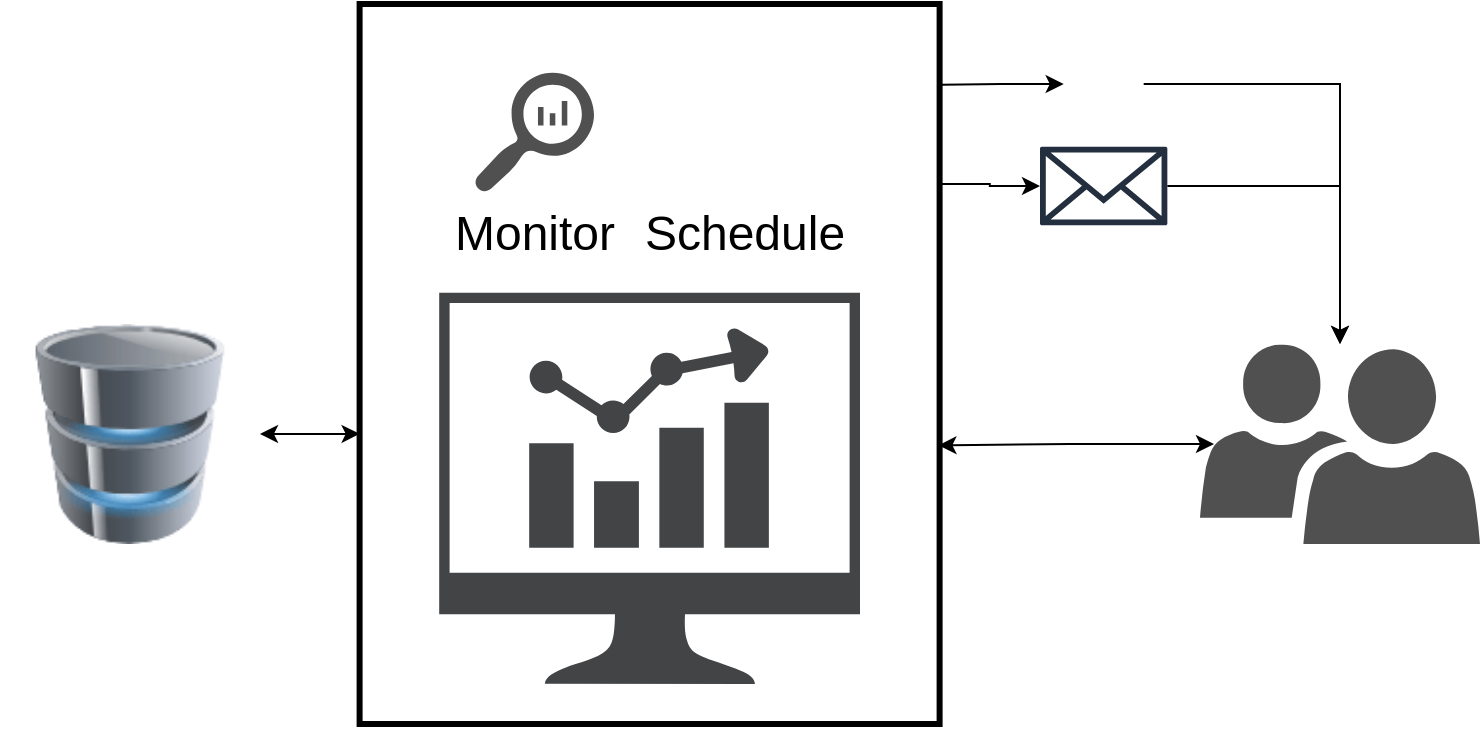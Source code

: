 <mxfile version="14.9.8"><diagram id="1Ez3Qo2CklmSVUsuP3p1" name="Page-1"><mxGraphModel dx="959" dy="690" grid="1" gridSize="10" guides="1" tooltips="1" connect="1" arrows="1" fold="1" page="1" pageScale="1" pageWidth="827" pageHeight="1169" math="0" shadow="0"><root><mxCell id="0"/><mxCell id="1" parent="0"/><mxCell id="BkUO9eLpbJUgAx778UV3-28" style="edgeStyle=orthogonalEdgeStyle;rounded=0;orthogonalLoop=1;jettySize=auto;html=1;exitX=1;exitY=0.25;exitDx=0;exitDy=0;startArrow=none;startFill=0;" edge="1" parent="1" source="BkUO9eLpbJUgAx778UV3-27" target="BkUO9eLpbJUgAx778UV3-4"><mxGeometry relative="1" as="geometry"/></mxCell><mxCell id="BkUO9eLpbJUgAx778UV3-27" value="" style="rounded=0;whiteSpace=wrap;html=1;strokeWidth=3;" vertex="1" parent="1"><mxGeometry x="199.8" y="120" width="290" height="360" as="geometry"/></mxCell><mxCell id="BkUO9eLpbJUgAx778UV3-1" value="" style="pointerEvents=1;shadow=0;dashed=0;html=1;strokeColor=none;fillColor=#434445;aspect=fixed;labelPosition=center;verticalLabelPosition=bottom;verticalAlign=top;align=center;outlineConnect=0;shape=mxgraph.vvd.nsx_dashboard;" vertex="1" parent="1"><mxGeometry x="239.6" y="264.33" width="210.4" height="195.67" as="geometry"/></mxCell><mxCell id="BkUO9eLpbJUgAx778UV3-30" style="edgeStyle=orthogonalEdgeStyle;rounded=0;orthogonalLoop=1;jettySize=auto;html=1;entryX=0;entryY=0.597;entryDx=0;entryDy=0;entryPerimeter=0;startArrow=classic;startFill=1;" edge="1" parent="1" source="BkUO9eLpbJUgAx778UV3-2" target="BkUO9eLpbJUgAx778UV3-27"><mxGeometry relative="1" as="geometry"/></mxCell><mxCell id="BkUO9eLpbJUgAx778UV3-2" value="" style="image;html=1;image=img/lib/clip_art/computers/Database_128x128.png" vertex="1" parent="1"><mxGeometry x="20" y="280.0" width="130" height="110" as="geometry"/></mxCell><mxCell id="BkUO9eLpbJUgAx778UV3-3" value="&lt;font style=&quot;font-size: 24px&quot;&gt;Schedule&lt;/font&gt;" style="shape=image;html=1;verticalAlign=top;verticalLabelPosition=bottom;labelBackgroundColor=#ffffff;imageAspect=0;aspect=fixed;image=https://cdn4.iconfinder.com/data/icons/ionicons/512/icon-ios7-clock-outline-128.png" vertex="1" parent="1"><mxGeometry x="362" y="154.33" width="60" height="60" as="geometry"/></mxCell><mxCell id="BkUO9eLpbJUgAx778UV3-9" style="edgeStyle=orthogonalEdgeStyle;rounded=0;orthogonalLoop=1;jettySize=auto;html=1;entryX=0.5;entryY=0;entryDx=0;entryDy=0;entryPerimeter=0;" edge="1" parent="1" source="BkUO9eLpbJUgAx778UV3-4" target="BkUO9eLpbJUgAx778UV3-5"><mxGeometry relative="1" as="geometry"/></mxCell><mxCell id="BkUO9eLpbJUgAx778UV3-4" value="" style="outlineConnect=0;fontColor=#232F3E;gradientColor=none;fillColor=#232F3E;strokeColor=none;dashed=0;verticalLabelPosition=bottom;verticalAlign=top;align=center;html=1;fontSize=12;fontStyle=0;aspect=fixed;pointerEvents=1;shape=mxgraph.aws4.email_2;" vertex="1" parent="1"><mxGeometry x="540" y="191" width="63.67" height="40" as="geometry"/></mxCell><mxCell id="BkUO9eLpbJUgAx778UV3-29" style="edgeStyle=orthogonalEdgeStyle;rounded=0;orthogonalLoop=1;jettySize=auto;html=1;exitX=0.05;exitY=0.5;exitDx=0;exitDy=0;exitPerimeter=0;entryX=0.998;entryY=0.613;entryDx=0;entryDy=0;entryPerimeter=0;startArrow=classic;startFill=1;" edge="1" parent="1" source="BkUO9eLpbJUgAx778UV3-5" target="BkUO9eLpbJUgAx778UV3-27"><mxGeometry relative="1" as="geometry"/></mxCell><mxCell id="BkUO9eLpbJUgAx778UV3-5" value="" style="pointerEvents=1;shadow=0;dashed=0;html=1;strokeColor=none;labelPosition=center;verticalLabelPosition=bottom;verticalAlign=top;align=center;fillColor=#505050;shape=mxgraph.mscae.intune.user_group" vertex="1" parent="1"><mxGeometry x="620" y="290.0" width="140" height="100" as="geometry"/></mxCell><mxCell id="BkUO9eLpbJUgAx778UV3-12" value="&lt;font style=&quot;font-size: 24px&quot;&gt;Monitor&lt;/font&gt;" style="pointerEvents=1;shadow=0;dashed=0;html=1;strokeColor=none;labelPosition=center;verticalLabelPosition=bottom;verticalAlign=top;align=center;fillColor=#505050;shape=mxgraph.mscae.oms.log_search" vertex="1" parent="1"><mxGeometry x="257" y="154.33" width="60" height="60" as="geometry"/></mxCell><mxCell id="BkUO9eLpbJUgAx778UV3-31" style="edgeStyle=orthogonalEdgeStyle;rounded=0;orthogonalLoop=1;jettySize=auto;html=1;exitX=1;exitY=0.5;exitDx=0;exitDy=0;entryX=0.5;entryY=0;entryDx=0;entryDy=0;entryPerimeter=0;startArrow=none;startFill=0;" edge="1" parent="1" source="BkUO9eLpbJUgAx778UV3-16" target="BkUO9eLpbJUgAx778UV3-5"><mxGeometry relative="1" as="geometry"/></mxCell><mxCell id="BkUO9eLpbJUgAx778UV3-32" style="edgeStyle=orthogonalEdgeStyle;rounded=0;orthogonalLoop=1;jettySize=auto;html=1;entryX=1.003;entryY=0.112;entryDx=0;entryDy=0;entryPerimeter=0;startArrow=classic;startFill=1;endArrow=none;endFill=0;" edge="1" parent="1" source="BkUO9eLpbJUgAx778UV3-16" target="BkUO9eLpbJUgAx778UV3-27"><mxGeometry relative="1" as="geometry"/></mxCell><mxCell id="BkUO9eLpbJUgAx778UV3-16" value="" style="shape=image;html=1;verticalAlign=top;verticalLabelPosition=bottom;labelBackgroundColor=#ffffff;imageAspect=0;aspect=fixed;image=https://cdn4.iconfinder.com/data/icons/ionicons/512/icon-ios7-bell-outline-128.png" vertex="1" parent="1"><mxGeometry x="551.84" y="140" width="40" height="40" as="geometry"/></mxCell></root></mxGraphModel></diagram></mxfile>